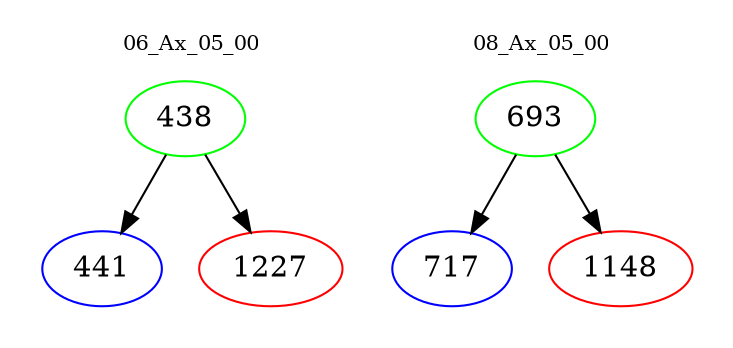 digraph{
subgraph cluster_0 {
color = white
label = "06_Ax_05_00";
fontsize=10;
T0_438 [label="438", color="green"]
T0_438 -> T0_441 [color="black"]
T0_441 [label="441", color="blue"]
T0_438 -> T0_1227 [color="black"]
T0_1227 [label="1227", color="red"]
}
subgraph cluster_1 {
color = white
label = "08_Ax_05_00";
fontsize=10;
T1_693 [label="693", color="green"]
T1_693 -> T1_717 [color="black"]
T1_717 [label="717", color="blue"]
T1_693 -> T1_1148 [color="black"]
T1_1148 [label="1148", color="red"]
}
}
